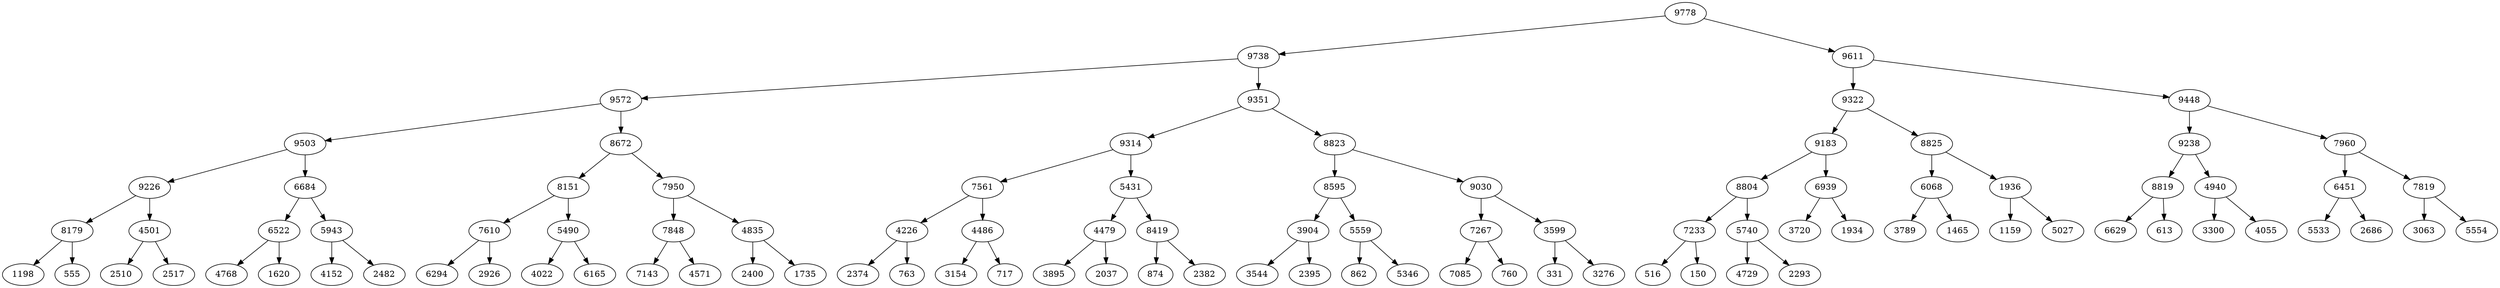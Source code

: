 digraph Heap {
9778;
9778 ->9738;
9778 ->9611;
9738;
9738 ->9572;
9738 ->9351;
9611;
9611 ->9322;
9611 ->9448;
9572;
9572 ->9503;
9572 ->8672;
9351;
9351 ->9314;
9351 ->8823;
9322;
9322 ->9183;
9322 ->8825;
9448;
9448 ->9238;
9448 ->7960;
9503;
9503 ->9226;
9503 ->6684;
8672;
8672 ->8151;
8672 ->7950;
9314;
9314 ->7561;
9314 ->5431;
8823;
8823 ->8595;
8823 ->9030;
9183;
9183 ->8804;
9183 ->6939;
8825;
8825 ->6068;
8825 ->1936;
9238;
9238 ->8819;
9238 ->4940;
7960;
7960 ->6451;
7960 ->7819;
9226;
9226 ->8179;
9226 ->4501;
6684;
6684 ->6522;
6684 ->5943;
8151;
8151 ->7610;
8151 ->5490;
7950;
7950 ->7848;
7950 ->4835;
7561;
7561 ->4226;
7561 ->4486;
5431;
5431 ->4479;
5431 ->8419;
8595;
8595 ->3904;
8595 ->5559;
9030;
9030 ->7267;
9030 ->3599;
8804;
8804 ->7233;
8804 ->5740;
6939;
6939 ->3720;
6939 ->1934;
6068;
6068 ->3789;
6068 ->1465;
1936;
1936 ->1159;
1936 ->5027;
8819;
8819 ->6629;
8819 ->613;
4940;
4940 ->3300;
4940 ->4055;
6451;
6451 ->5533;
6451 ->2686;
7819;
7819 ->3063;
7819 ->5554;
8179;
8179 ->1198;
8179 ->555;
4501;
4501 ->2510;
4501 ->2517;
6522;
6522 ->4768;
6522 ->1620;
5943;
5943 ->4152;
5943 ->2482;
7610;
7610 ->6294;
7610 ->2926;
5490;
5490 ->4022;
5490 ->6165;
7848;
7848 ->7143;
7848 ->4571;
4835;
4835 ->2400;
4835 ->1735;
4226;
4226 ->2374;
4226 ->763;
4486;
4486 ->3154;
4486 ->717;
4479;
4479 ->3895;
4479 ->2037;
8419;
8419 ->874;
8419 ->2382;
3904;
3904 ->3544;
3904 ->2395;
5559;
5559 ->862;
5559 ->5346;
7267;
7267 ->7085;
7267 ->760;
3599;
3599 ->331;
3599 ->3276;
7233;
7233 ->516;
7233 ->150;
5740;
5740 ->4729;
5740 ->2293;
3720;
1934;
3789;
1465;
1159;
5027;
6629;
613;
3300;
4055;
5533;
2686;
3063;
5554;
1198;
555;
2510;
2517;
4768;
1620;
4152;
2482;
6294;
2926;
4022;
6165;
7143;
4571;
2400;
1735;
2374;
763;
3154;
717;
3895;
2037;
874;
2382;
3544;
2395;
862;
5346;
7085;
760;
331;
3276;
516;
150;
4729;
2293;
}